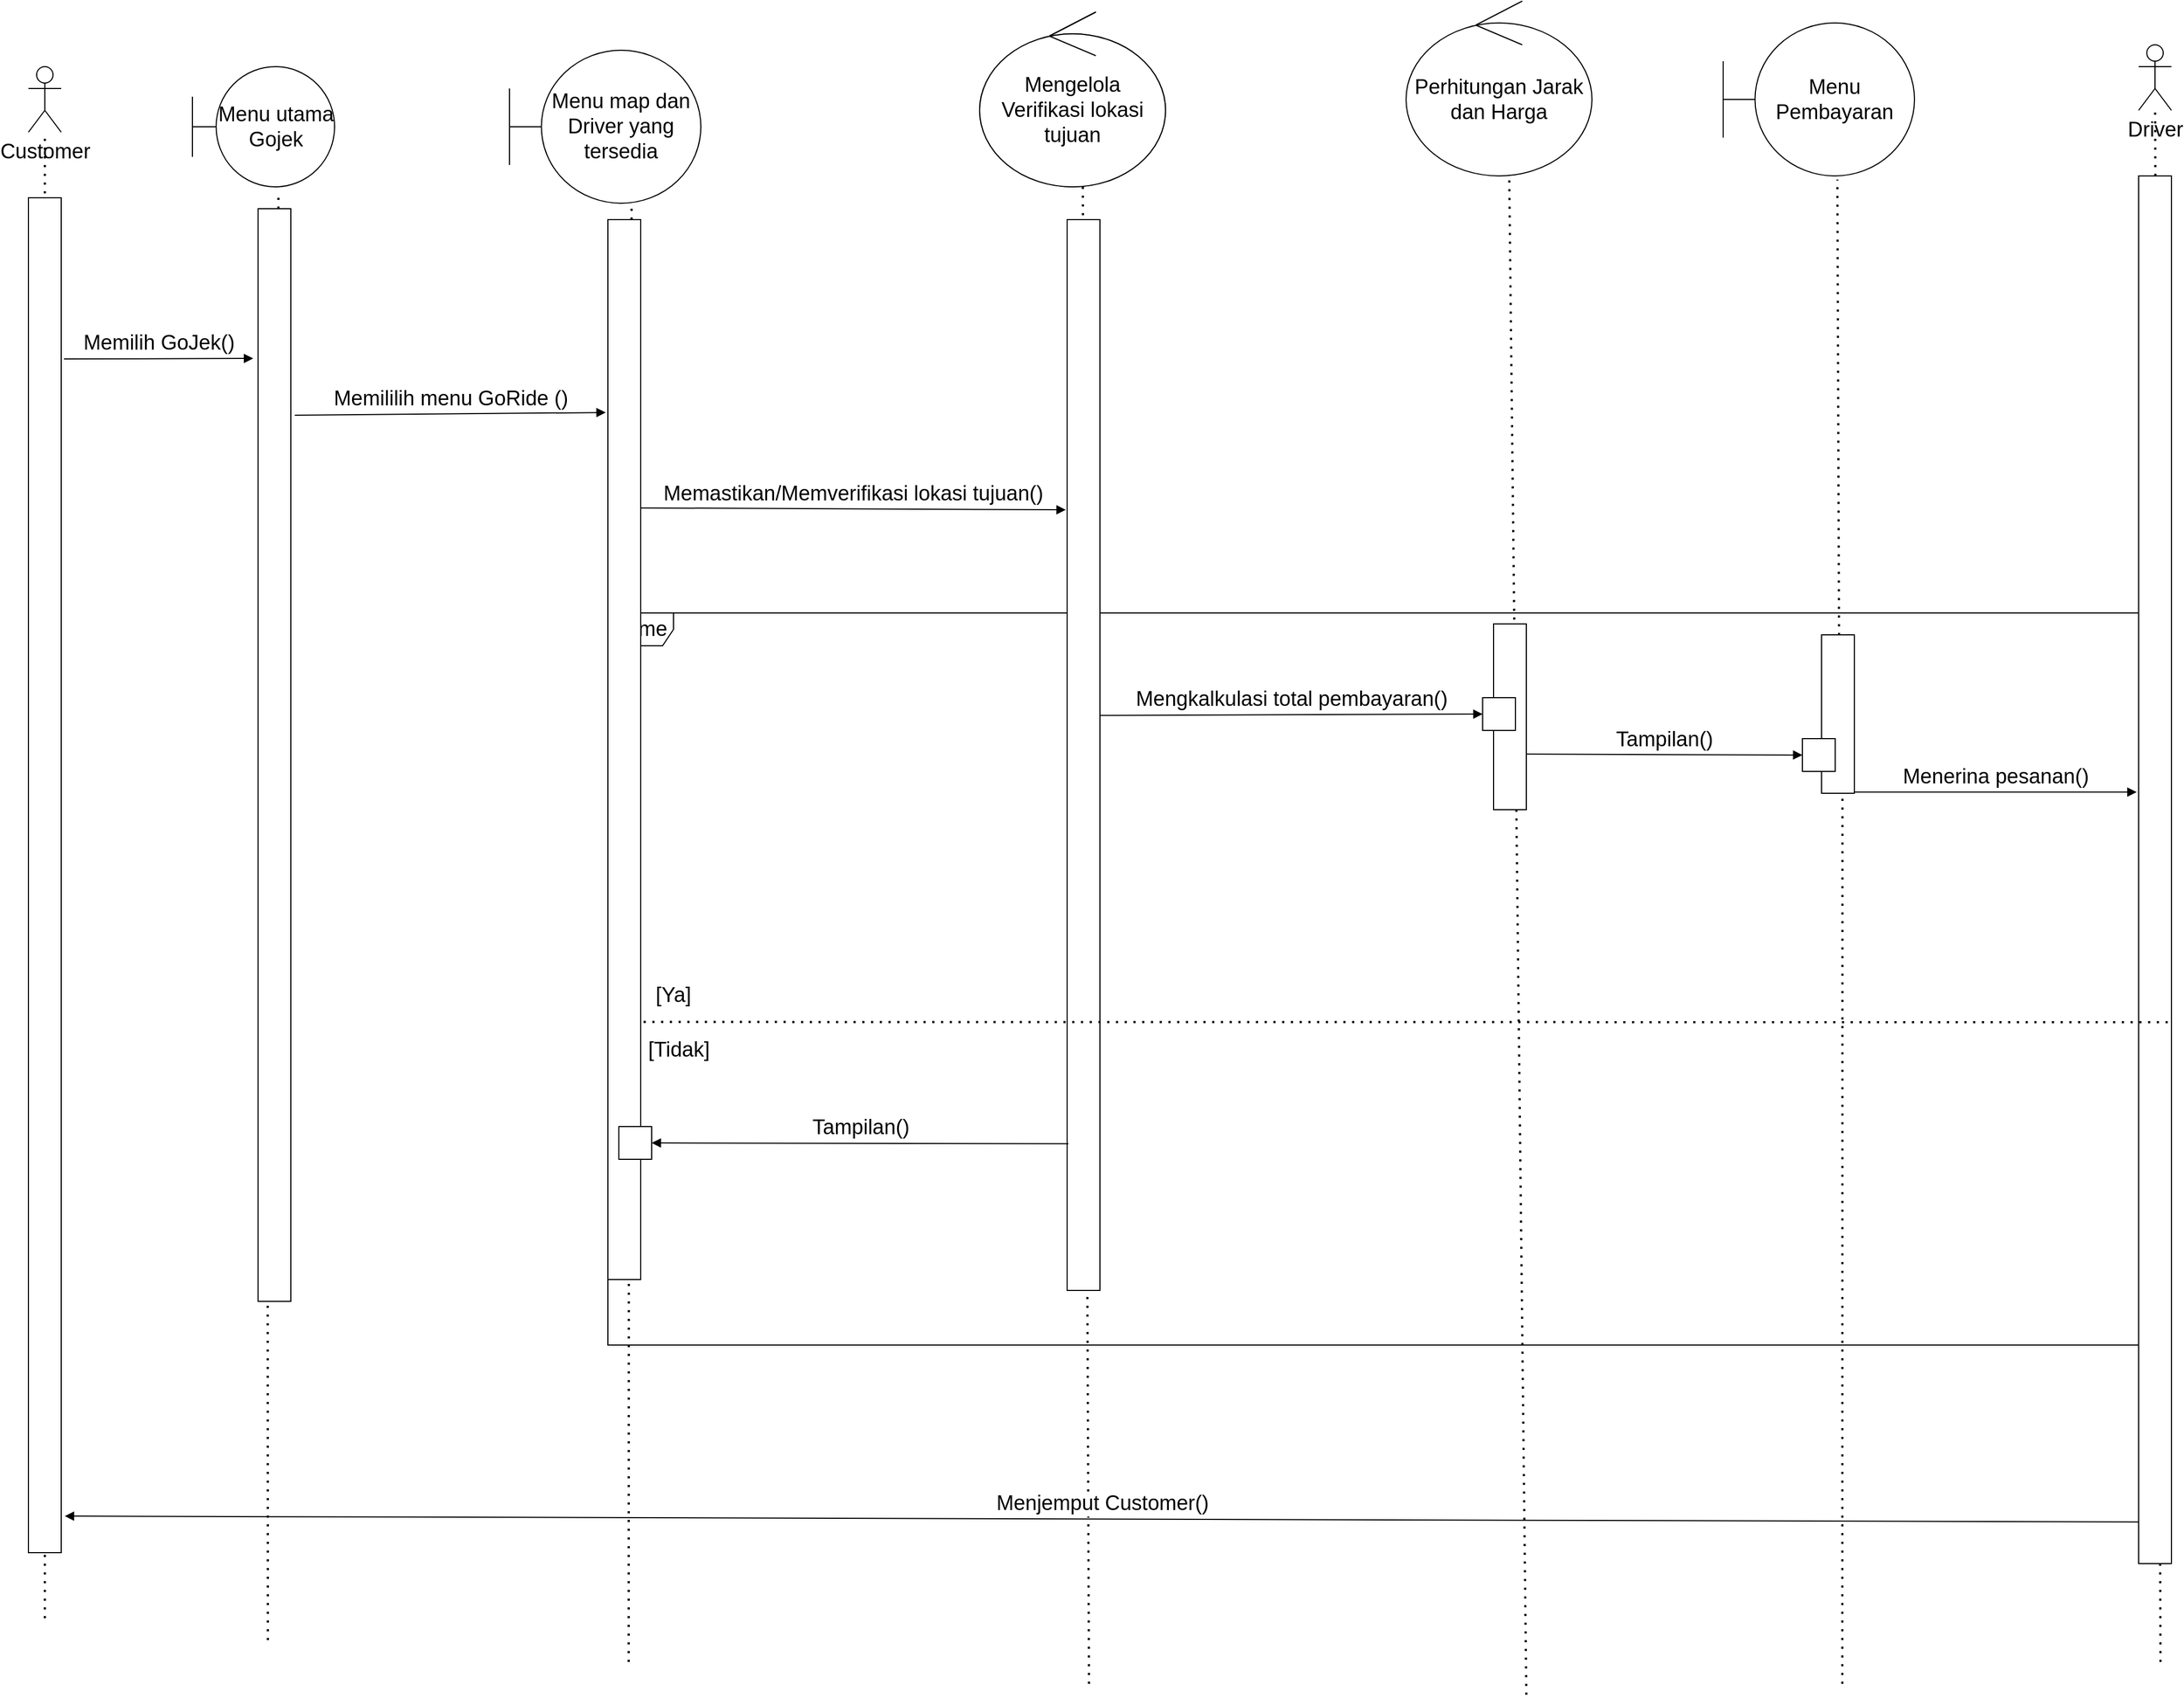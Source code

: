 <mxfile version="14.6.13" type="github">
  <diagram id="kgpKYQtTHZ0yAKxKKP6v" name="Page-1">
    <mxGraphModel dx="4152" dy="1956" grid="1" gridSize="10" guides="1" tooltips="1" connect="1" arrows="1" fold="1" page="1" pageScale="1" pageWidth="850" pageHeight="1100" math="0" shadow="0">
      <root>
        <mxCell id="0" />
        <mxCell id="1" parent="0" />
        <mxCell id="orS3Lamu9RFH1Dcoo1lT-38" value="frame" style="shape=umlFrame;whiteSpace=wrap;html=1;fontSize=19;" vertex="1" parent="1">
          <mxGeometry x="640" y="740" width="1430" height="670" as="geometry" />
        </mxCell>
        <mxCell id="orS3Lamu9RFH1Dcoo1lT-1" value="Menu utama Gojek" style="shape=umlBoundary;whiteSpace=wrap;html=1;fontSize=19;" vertex="1" parent="1">
          <mxGeometry x="260" y="240" width="130" height="110" as="geometry" />
        </mxCell>
        <mxCell id="orS3Lamu9RFH1Dcoo1lT-2" value="Customer" style="shape=umlActor;verticalLabelPosition=bottom;verticalAlign=top;html=1;fontSize=19;" vertex="1" parent="1">
          <mxGeometry x="110" y="240" width="30" height="60" as="geometry" />
        </mxCell>
        <mxCell id="orS3Lamu9RFH1Dcoo1lT-5" value="Menu map dan Driver yang tersedia" style="shape=umlBoundary;whiteSpace=wrap;html=1;fontSize=19;" vertex="1" parent="1">
          <mxGeometry x="550" y="225" width="175" height="140" as="geometry" />
        </mxCell>
        <mxCell id="orS3Lamu9RFH1Dcoo1lT-10" value="" style="endArrow=none;dashed=1;html=1;dashPattern=1 3;strokeWidth=2;fontSize=19;" edge="1" parent="1" target="orS3Lamu9RFH1Dcoo1lT-2">
          <mxGeometry width="50" height="50" relative="1" as="geometry">
            <mxPoint x="125" y="1660" as="sourcePoint" />
            <mxPoint x="460" y="260" as="targetPoint" />
          </mxGeometry>
        </mxCell>
        <mxCell id="orS3Lamu9RFH1Dcoo1lT-11" value="" style="html=1;points=[];perimeter=orthogonalPerimeter;fontSize=19;" vertex="1" parent="1">
          <mxGeometry x="110" y="360" width="30" height="1240" as="geometry" />
        </mxCell>
        <mxCell id="orS3Lamu9RFH1Dcoo1lT-12" value="" style="endArrow=none;dashed=1;html=1;dashPattern=1 3;strokeWidth=2;fontSize=19;entryX=0.605;entryY=1.058;entryDx=0;entryDy=0;entryPerimeter=0;startArrow=none;" edge="1" parent="1" source="orS3Lamu9RFH1Dcoo1lT-15" target="orS3Lamu9RFH1Dcoo1lT-1">
          <mxGeometry width="50" height="50" relative="1" as="geometry">
            <mxPoint x="340" y="1000" as="sourcePoint" />
            <mxPoint x="135" y="310" as="targetPoint" />
          </mxGeometry>
        </mxCell>
        <mxCell id="orS3Lamu9RFH1Dcoo1lT-14" value="" style="endArrow=none;dashed=1;html=1;dashPattern=1 3;strokeWidth=2;fontSize=19;entryX=0.638;entryY=1.004;entryDx=0;entryDy=0;entryPerimeter=0;startArrow=none;" edge="1" parent="1" source="orS3Lamu9RFH1Dcoo1lT-17" target="orS3Lamu9RFH1Dcoo1lT-5">
          <mxGeometry width="50" height="50" relative="1" as="geometry">
            <mxPoint x="662" y="1000" as="sourcePoint" />
            <mxPoint x="448.65" y="366.38" as="targetPoint" />
          </mxGeometry>
        </mxCell>
        <mxCell id="orS3Lamu9RFH1Dcoo1lT-15" value="" style="html=1;points=[];perimeter=orthogonalPerimeter;fontSize=19;" vertex="1" parent="1">
          <mxGeometry x="320" y="370" width="30" height="1000" as="geometry" />
        </mxCell>
        <mxCell id="orS3Lamu9RFH1Dcoo1lT-16" value="" style="endArrow=none;dashed=1;html=1;dashPattern=1 3;strokeWidth=2;fontSize=19;entryX=0.295;entryY=0.999;entryDx=0;entryDy=0;entryPerimeter=0;" edge="1" parent="1" target="orS3Lamu9RFH1Dcoo1lT-15">
          <mxGeometry width="50" height="50" relative="1" as="geometry">
            <mxPoint x="329" y="1680" as="sourcePoint" />
            <mxPoint x="331" y="922" as="targetPoint" />
          </mxGeometry>
        </mxCell>
        <mxCell id="orS3Lamu9RFH1Dcoo1lT-18" value="Memilih GoJek()" style="html=1;verticalAlign=bottom;endArrow=block;fontSize=19;exitX=1.083;exitY=0.119;exitDx=0;exitDy=0;exitPerimeter=0;entryX=-0.147;entryY=0.137;entryDx=0;entryDy=0;entryPerimeter=0;" edge="1" parent="1" source="orS3Lamu9RFH1Dcoo1lT-11" target="orS3Lamu9RFH1Dcoo1lT-15">
          <mxGeometry width="80" relative="1" as="geometry">
            <mxPoint x="330" y="450" as="sourcePoint" />
            <mxPoint x="410" y="450" as="targetPoint" />
          </mxGeometry>
        </mxCell>
        <mxCell id="orS3Lamu9RFH1Dcoo1lT-19" value="Memililih menu GoRide ()" style="html=1;verticalAlign=bottom;endArrow=block;fontSize=19;entryX=-0.067;entryY=0.182;entryDx=0;entryDy=0;entryPerimeter=0;exitX=1.12;exitY=0.189;exitDx=0;exitDy=0;exitPerimeter=0;" edge="1" parent="1" source="orS3Lamu9RFH1Dcoo1lT-15" target="orS3Lamu9RFH1Dcoo1lT-17">
          <mxGeometry width="80" relative="1" as="geometry">
            <mxPoint x="270" y="470" as="sourcePoint" />
            <mxPoint x="350" y="470" as="targetPoint" />
          </mxGeometry>
        </mxCell>
        <mxCell id="orS3Lamu9RFH1Dcoo1lT-21" value="" style="endArrow=none;dashed=1;html=1;dashPattern=1 3;strokeWidth=2;fontSize=19;entryX=0.555;entryY=0.994;entryDx=0;entryDy=0;entryPerimeter=0;" edge="1" parent="1" target="orS3Lamu9RFH1Dcoo1lT-23">
          <mxGeometry width="50" height="50" relative="1" as="geometry">
            <mxPoint x="1080" y="1720" as="sourcePoint" />
            <mxPoint x="1081.65" y="365.56" as="targetPoint" />
          </mxGeometry>
        </mxCell>
        <mxCell id="orS3Lamu9RFH1Dcoo1lT-22" value="" style="html=1;points=[];perimeter=orthogonalPerimeter;fontSize=19;" vertex="1" parent="1">
          <mxGeometry x="1060" y="380" width="30" height="980" as="geometry" />
        </mxCell>
        <mxCell id="orS3Lamu9RFH1Dcoo1lT-23" value="Mengelola Verifikasi lokasi tujuan" style="ellipse;shape=umlControl;whiteSpace=wrap;html=1;fontSize=19;" vertex="1" parent="1">
          <mxGeometry x="980" y="190" width="170" height="160" as="geometry" />
        </mxCell>
        <mxCell id="orS3Lamu9RFH1Dcoo1lT-24" value="Memastikan/Memverifikasi lokasi tujuan()" style="html=1;verticalAlign=bottom;endArrow=block;fontSize=19;exitX=1;exitY=0.272;exitDx=0;exitDy=0;exitPerimeter=0;entryX=-0.04;entryY=0.271;entryDx=0;entryDy=0;entryPerimeter=0;" edge="1" parent="1" source="orS3Lamu9RFH1Dcoo1lT-17" target="orS3Lamu9RFH1Dcoo1lT-22">
          <mxGeometry width="80" relative="1" as="geometry">
            <mxPoint x="830" y="520" as="sourcePoint" />
            <mxPoint x="1040" y="644" as="targetPoint" />
          </mxGeometry>
        </mxCell>
        <mxCell id="orS3Lamu9RFH1Dcoo1lT-25" value="Mengelola Verifikasi lokasi tujuan" style="ellipse;shape=umlControl;whiteSpace=wrap;html=1;fontSize=19;" vertex="1" parent="1">
          <mxGeometry x="980" y="190" width="170" height="160" as="geometry" />
        </mxCell>
        <mxCell id="orS3Lamu9RFH1Dcoo1lT-26" value="" style="endArrow=none;dashed=1;html=1;dashPattern=1 3;strokeWidth=2;fontSize=19;entryX=0.555;entryY=0.994;entryDx=0;entryDy=0;entryPerimeter=0;" edge="1" parent="1">
          <mxGeometry width="50" height="50" relative="1" as="geometry">
            <mxPoint x="1480" y="1730" as="sourcePoint" />
            <mxPoint x="1464.35" y="339.04" as="targetPoint" />
          </mxGeometry>
        </mxCell>
        <mxCell id="orS3Lamu9RFH1Dcoo1lT-27" value="" style="html=1;points=[];perimeter=orthogonalPerimeter;fontSize=19;" vertex="1" parent="1">
          <mxGeometry x="1450" y="750" width="30" height="170" as="geometry" />
        </mxCell>
        <mxCell id="orS3Lamu9RFH1Dcoo1lT-28" value="Perhitungan Jarak dan Harga" style="ellipse;shape=umlControl;whiteSpace=wrap;html=1;fontSize=19;" vertex="1" parent="1">
          <mxGeometry x="1370" y="180" width="170" height="160" as="geometry" />
        </mxCell>
        <mxCell id="orS3Lamu9RFH1Dcoo1lT-17" value="" style="html=1;points=[];perimeter=orthogonalPerimeter;fontSize=19;" vertex="1" parent="1">
          <mxGeometry x="640" y="380" width="30" height="970" as="geometry" />
        </mxCell>
        <mxCell id="orS3Lamu9RFH1Dcoo1lT-30" value="" style="endArrow=none;dashed=1;html=1;dashPattern=1 3;strokeWidth=2;fontSize=19;entryX=0.638;entryY=1.004;entryDx=0;entryDy=0;entryPerimeter=0;" edge="1" parent="1" target="orS3Lamu9RFH1Dcoo1lT-17">
          <mxGeometry width="50" height="50" relative="1" as="geometry">
            <mxPoint x="659" y="1700" as="sourcePoint" />
            <mxPoint x="661.65" y="365.56" as="targetPoint" />
          </mxGeometry>
        </mxCell>
        <mxCell id="orS3Lamu9RFH1Dcoo1lT-31" value="Menu Pembayaran" style="shape=umlBoundary;whiteSpace=wrap;html=1;fontSize=19;" vertex="1" parent="1">
          <mxGeometry x="1660" y="200" width="175" height="140" as="geometry" />
        </mxCell>
        <mxCell id="orS3Lamu9RFH1Dcoo1lT-32" value="" style="html=1;points=[];perimeter=orthogonalPerimeter;fontSize=19;" vertex="1" parent="1">
          <mxGeometry x="1750" y="760" width="30" height="145" as="geometry" />
        </mxCell>
        <mxCell id="orS3Lamu9RFH1Dcoo1lT-33" value="" style="endArrow=none;dashed=1;html=1;dashPattern=1 3;strokeWidth=2;fontSize=19;entryX=0.638;entryY=1.004;entryDx=0;entryDy=0;entryPerimeter=0;" edge="1" parent="1" target="orS3Lamu9RFH1Dcoo1lT-32">
          <mxGeometry width="50" height="50" relative="1" as="geometry">
            <mxPoint x="1769" y="1720" as="sourcePoint" />
            <mxPoint x="1771.65" y="340.56" as="targetPoint" />
          </mxGeometry>
        </mxCell>
        <mxCell id="orS3Lamu9RFH1Dcoo1lT-34" value="" style="endArrow=none;dashed=1;html=1;dashPattern=1 3;strokeWidth=2;fontSize=19;entryX=0.597;entryY=1.024;entryDx=0;entryDy=0;entryPerimeter=0;exitX=0.533;exitY=0.002;exitDx=0;exitDy=0;exitPerimeter=0;" edge="1" parent="1" source="orS3Lamu9RFH1Dcoo1lT-32" target="orS3Lamu9RFH1Dcoo1lT-31">
          <mxGeometry width="50" height="50" relative="1" as="geometry">
            <mxPoint x="1910" y="420" as="sourcePoint" />
            <mxPoint x="1960" y="370" as="targetPoint" />
          </mxGeometry>
        </mxCell>
        <mxCell id="orS3Lamu9RFH1Dcoo1lT-35" value="Driver" style="shape=umlActor;verticalLabelPosition=bottom;verticalAlign=top;html=1;fontSize=19;" vertex="1" parent="1">
          <mxGeometry x="2040" y="220" width="30" height="60" as="geometry" />
        </mxCell>
        <mxCell id="orS3Lamu9RFH1Dcoo1lT-36" value="" style="endArrow=none;dashed=1;html=1;dashPattern=1 3;strokeWidth=2;fontSize=19;" edge="1" parent="1" target="orS3Lamu9RFH1Dcoo1lT-35">
          <mxGeometry width="50" height="50" relative="1" as="geometry">
            <mxPoint x="2060" y="1700" as="sourcePoint" />
            <mxPoint x="2390" y="240" as="targetPoint" />
          </mxGeometry>
        </mxCell>
        <mxCell id="orS3Lamu9RFH1Dcoo1lT-37" value="" style="html=1;points=[];perimeter=orthogonalPerimeter;fontSize=19;" vertex="1" parent="1">
          <mxGeometry x="2040" y="340" width="30" height="1270" as="geometry" />
        </mxCell>
        <mxCell id="orS3Lamu9RFH1Dcoo1lT-39" value="" style="endArrow=none;dashed=1;html=1;dashPattern=1 3;strokeWidth=2;fontSize=19;exitX=1.088;exitY=0.757;exitDx=0;exitDy=0;exitPerimeter=0;entryX=1;entryY=0.559;entryDx=0;entryDy=0;entryPerimeter=0;" edge="1" parent="1" source="orS3Lamu9RFH1Dcoo1lT-17" target="orS3Lamu9RFH1Dcoo1lT-38">
          <mxGeometry width="50" height="50" relative="1" as="geometry">
            <mxPoint x="980" y="960" as="sourcePoint" />
            <mxPoint x="1030" y="910" as="targetPoint" />
          </mxGeometry>
        </mxCell>
        <mxCell id="orS3Lamu9RFH1Dcoo1lT-40" value="[Ya]" style="text;html=1;strokeColor=none;fillColor=none;align=center;verticalAlign=middle;whiteSpace=wrap;rounded=0;fontSize=19;" vertex="1" parent="1">
          <mxGeometry x="680" y="1080" width="40" height="20" as="geometry" />
        </mxCell>
        <mxCell id="orS3Lamu9RFH1Dcoo1lT-41" value="[Tidak]" style="text;html=1;strokeColor=none;fillColor=none;align=center;verticalAlign=middle;whiteSpace=wrap;rounded=0;fontSize=19;" vertex="1" parent="1">
          <mxGeometry x="685" y="1130" width="40" height="20" as="geometry" />
        </mxCell>
        <mxCell id="orS3Lamu9RFH1Dcoo1lT-43" value="" style="whiteSpace=wrap;html=1;aspect=fixed;fontSize=19;" vertex="1" parent="1">
          <mxGeometry x="650" y="1210" width="30" height="30" as="geometry" />
        </mxCell>
        <mxCell id="orS3Lamu9RFH1Dcoo1lT-42" value="Tampilan()" style="html=1;verticalAlign=bottom;endArrow=block;fontSize=19;exitX=0.04;exitY=0.863;exitDx=0;exitDy=0;exitPerimeter=0;entryX=1;entryY=0.5;entryDx=0;entryDy=0;" edge="1" parent="1" source="orS3Lamu9RFH1Dcoo1lT-22" target="orS3Lamu9RFH1Dcoo1lT-43">
          <mxGeometry width="80" relative="1" as="geometry">
            <mxPoint x="850" y="1220" as="sourcePoint" />
            <mxPoint x="930" y="1220" as="targetPoint" />
          </mxGeometry>
        </mxCell>
        <mxCell id="orS3Lamu9RFH1Dcoo1lT-45" value="" style="whiteSpace=wrap;html=1;aspect=fixed;fontSize=19;" vertex="1" parent="1">
          <mxGeometry x="1440" y="817.5" width="30" height="30" as="geometry" />
        </mxCell>
        <mxCell id="orS3Lamu9RFH1Dcoo1lT-29" value="Mengkalkulasi total pembayaran()" style="html=1;verticalAlign=bottom;endArrow=block;fontSize=19;exitX=1;exitY=0.463;exitDx=0;exitDy=0;exitPerimeter=0;entryX=0;entryY=0.5;entryDx=0;entryDy=0;" edge="1" parent="1" source="orS3Lamu9RFH1Dcoo1lT-22" target="orS3Lamu9RFH1Dcoo1lT-45">
          <mxGeometry width="80" relative="1" as="geometry">
            <mxPoint x="1094" y="820" as="sourcePoint" />
            <mxPoint x="1450" y="831" as="targetPoint" />
          </mxGeometry>
        </mxCell>
        <mxCell id="orS3Lamu9RFH1Dcoo1lT-47" value="" style="whiteSpace=wrap;html=1;aspect=fixed;fontSize=19;" vertex="1" parent="1">
          <mxGeometry x="1732.5" y="855" width="30" height="30" as="geometry" />
        </mxCell>
        <mxCell id="orS3Lamu9RFH1Dcoo1lT-46" value="Tampilan()" style="html=1;verticalAlign=bottom;endArrow=block;fontSize=19;exitX=1.006;exitY=0.701;exitDx=0;exitDy=0;exitPerimeter=0;entryX=0;entryY=0.5;entryDx=0;entryDy=0;" edge="1" parent="1" source="orS3Lamu9RFH1Dcoo1lT-27" target="orS3Lamu9RFH1Dcoo1lT-47">
          <mxGeometry width="80" relative="1" as="geometry">
            <mxPoint x="1580" y="820" as="sourcePoint" />
            <mxPoint x="1730" y="868" as="targetPoint" />
          </mxGeometry>
        </mxCell>
        <mxCell id="orS3Lamu9RFH1Dcoo1lT-48" value="Menerina pesanan()" style="html=1;verticalAlign=bottom;endArrow=block;fontSize=19;entryX=-0.06;entryY=0.444;entryDx=0;entryDy=0;entryPerimeter=0;" edge="1" parent="1" source="orS3Lamu9RFH1Dcoo1lT-32" target="orS3Lamu9RFH1Dcoo1lT-37">
          <mxGeometry width="80" relative="1" as="geometry">
            <mxPoint x="1420" y="940" as="sourcePoint" />
            <mxPoint x="1500" y="940" as="targetPoint" />
          </mxGeometry>
        </mxCell>
        <mxCell id="orS3Lamu9RFH1Dcoo1lT-49" value="Menjemput Customer()" style="html=1;verticalAlign=bottom;endArrow=block;fontSize=19;exitX=0.014;exitY=0.97;exitDx=0;exitDy=0;exitPerimeter=0;entryX=1.107;entryY=0.973;entryDx=0;entryDy=0;entryPerimeter=0;" edge="1" parent="1" source="orS3Lamu9RFH1Dcoo1lT-37" target="orS3Lamu9RFH1Dcoo1lT-11">
          <mxGeometry width="80" relative="1" as="geometry">
            <mxPoint x="1430" y="1390" as="sourcePoint" />
            <mxPoint x="1510" y="1390" as="targetPoint" />
          </mxGeometry>
        </mxCell>
      </root>
    </mxGraphModel>
  </diagram>
</mxfile>
